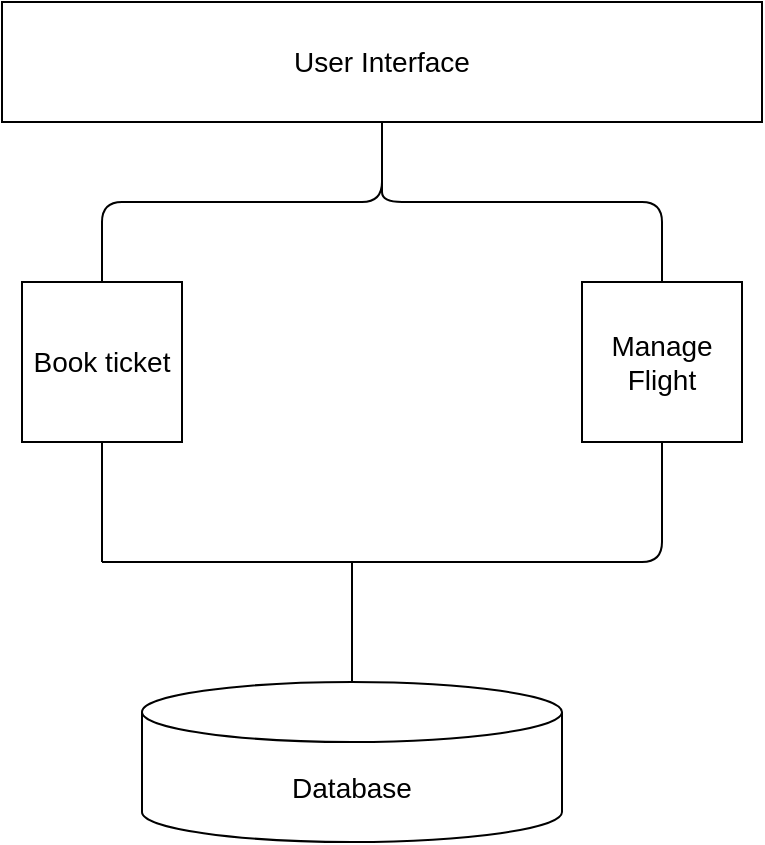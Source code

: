 <mxfile>
    <diagram id="hWduN7iS3UXXzJ_fmk6k" name="Page-1">
        <mxGraphModel dx="1386" dy="787" grid="1" gridSize="10" guides="1" tooltips="1" connect="1" arrows="1" fold="1" page="1" pageScale="1" pageWidth="1100" pageHeight="850" math="0" shadow="0">
            <root>
                <mxCell id="0"/>
                <mxCell id="1" parent="0"/>
                <mxCell id="7" style="edgeStyle=orthogonalEdgeStyle;html=1;endArrow=none;endFill=0;" edge="1" parent="1" source="2">
                    <mxGeometry relative="1" as="geometry">
                        <mxPoint x="420" y="340" as="targetPoint"/>
                        <Array as="points">
                            <mxPoint x="560" y="300"/>
                            <mxPoint x="420" y="300"/>
                        </Array>
                    </mxGeometry>
                </mxCell>
                <mxCell id="2" value="&lt;font style=&quot;font-size: 14px;&quot;&gt;User Interface&lt;/font&gt;" style="rounded=0;whiteSpace=wrap;html=1;" vertex="1" parent="1">
                    <mxGeometry x="370" y="200" width="380" height="60" as="geometry"/>
                </mxCell>
                <mxCell id="17" style="edgeStyle=orthogonalEdgeStyle;html=1;exitX=0.5;exitY=1;exitDx=0;exitDy=0;fontSize=14;endArrow=none;endFill=0;" edge="1" parent="1" source="3">
                    <mxGeometry relative="1" as="geometry">
                        <mxPoint x="420" y="480" as="targetPoint"/>
                    </mxGeometry>
                </mxCell>
                <mxCell id="3" value="&lt;font style=&quot;font-size: 14px;&quot;&gt;Book ticket&lt;/font&gt;" style="whiteSpace=wrap;html=1;aspect=fixed;" vertex="1" parent="1">
                    <mxGeometry x="380" y="340" width="80" height="80" as="geometry"/>
                </mxCell>
                <mxCell id="8" style="edgeStyle=orthogonalEdgeStyle;html=1;endArrow=none;endFill=0;" edge="1" parent="1" source="4">
                    <mxGeometry relative="1" as="geometry">
                        <mxPoint x="560" y="290" as="targetPoint"/>
                        <Array as="points">
                            <mxPoint x="700" y="300"/>
                            <mxPoint x="560" y="300"/>
                        </Array>
                    </mxGeometry>
                </mxCell>
                <mxCell id="16" style="html=1;fontSize=14;endArrow=none;endFill=0;" edge="1" parent="1" source="4">
                    <mxGeometry relative="1" as="geometry">
                        <mxPoint x="420" y="480" as="targetPoint"/>
                        <Array as="points">
                            <mxPoint x="700" y="480"/>
                            <mxPoint x="550" y="480"/>
                        </Array>
                    </mxGeometry>
                </mxCell>
                <mxCell id="4" value="&lt;font style=&quot;font-size: 14px;&quot;&gt;Manage Flight&lt;/font&gt;" style="whiteSpace=wrap;html=1;aspect=fixed;" vertex="1" parent="1">
                    <mxGeometry x="660" y="340" width="80" height="80" as="geometry"/>
                </mxCell>
                <mxCell id="18" style="edgeStyle=none;html=1;fontSize=14;endArrow=none;endFill=0;" edge="1" parent="1" source="6">
                    <mxGeometry relative="1" as="geometry">
                        <mxPoint x="545" y="480" as="targetPoint"/>
                    </mxGeometry>
                </mxCell>
                <mxCell id="6" value="&lt;font style=&quot;font-size: 14px;&quot;&gt;Database&lt;/font&gt;" style="shape=cylinder3;whiteSpace=wrap;html=1;boundedLbl=1;backgroundOutline=1;size=15;" vertex="1" parent="1">
                    <mxGeometry x="440" y="540" width="210" height="80" as="geometry"/>
                </mxCell>
            </root>
        </mxGraphModel>
    </diagram>
</mxfile>